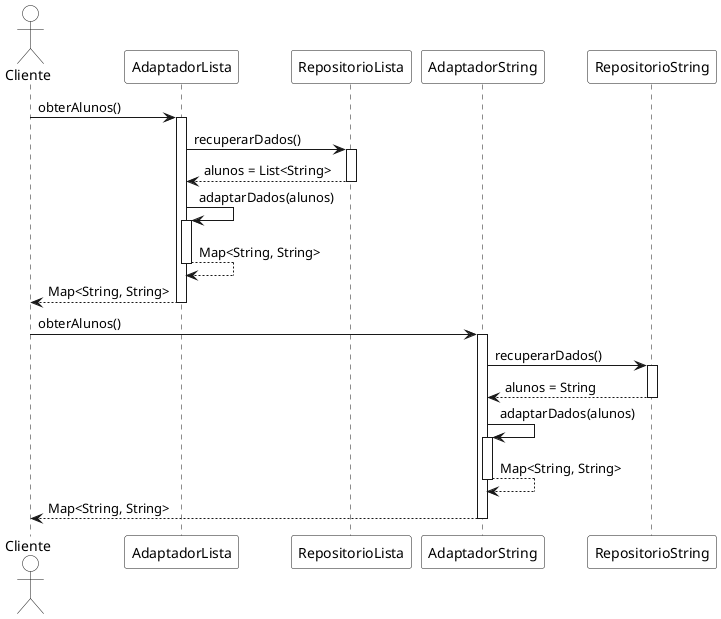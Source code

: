 @startuml
skinparam ActorBackgroundColor white
skinparam ParticipantBackgroundColor white

actor Cliente as cliente
participant "AdaptadorLista" as adapter
participant "RepositorioLista" as repoLista

participant "AdaptadorString" as adapter2
participant "RepositorioString" as repoString

cliente -> adapter ++: obterAlunos()
	adapter -> repoLista ++: recuperarDados()
	return alunos = List<String>

	adapter -> adapter ++: adaptarDados(alunos)
	return Map<String, String>
return Map<String, String>

cliente -> adapter2 ++: obterAlunos()
	adapter2 -> repoString ++: recuperarDados()
	return alunos = String

	adapter2 -> adapter2 ++: adaptarDados(alunos)
	return Map<String, String>
return Map<String, String>
@enduml